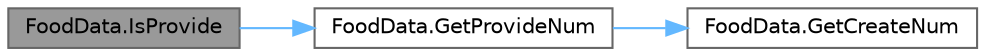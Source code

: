 digraph "FoodData.IsProvide"
{
 // LATEX_PDF_SIZE
  bgcolor="transparent";
  edge [fontname=Helvetica,fontsize=10,labelfontname=Helvetica,labelfontsize=10];
  node [fontname=Helvetica,fontsize=10,shape=box,height=0.2,width=0.4];
  rankdir="LR";
  Node1 [id="Node000001",label="FoodData.IsProvide",height=0.2,width=0.4,color="gray40", fillcolor="grey60", style="filled", fontcolor="black",tooltip="引数料理が提供できるか確認するメソッド"];
  Node1 -> Node2 [id="edge1_Node000001_Node000002",color="steelblue1",style="solid",tooltip=" "];
  Node2 [id="Node000002",label="FoodData.GetProvideNum",height=0.2,width=0.4,color="grey40", fillcolor="white", style="filled",URL="$class_food_data.html#a89285ce191c21eaf0949c668e10d88b0",tooltip="引数料理が作成できるか確認するメソッド"];
  Node2 -> Node3 [id="edge2_Node000002_Node000003",color="steelblue1",style="solid",tooltip=" "];
  Node3 [id="Node000003",label="FoodData.GetCreateNum",height=0.2,width=0.4,color="grey40", fillcolor="white", style="filled",URL="$class_food_data.html#afeebe5f74b9700c3c74f242e680b8754",tooltip="引数料理が作成できる数を確認するメソッド"];
}
